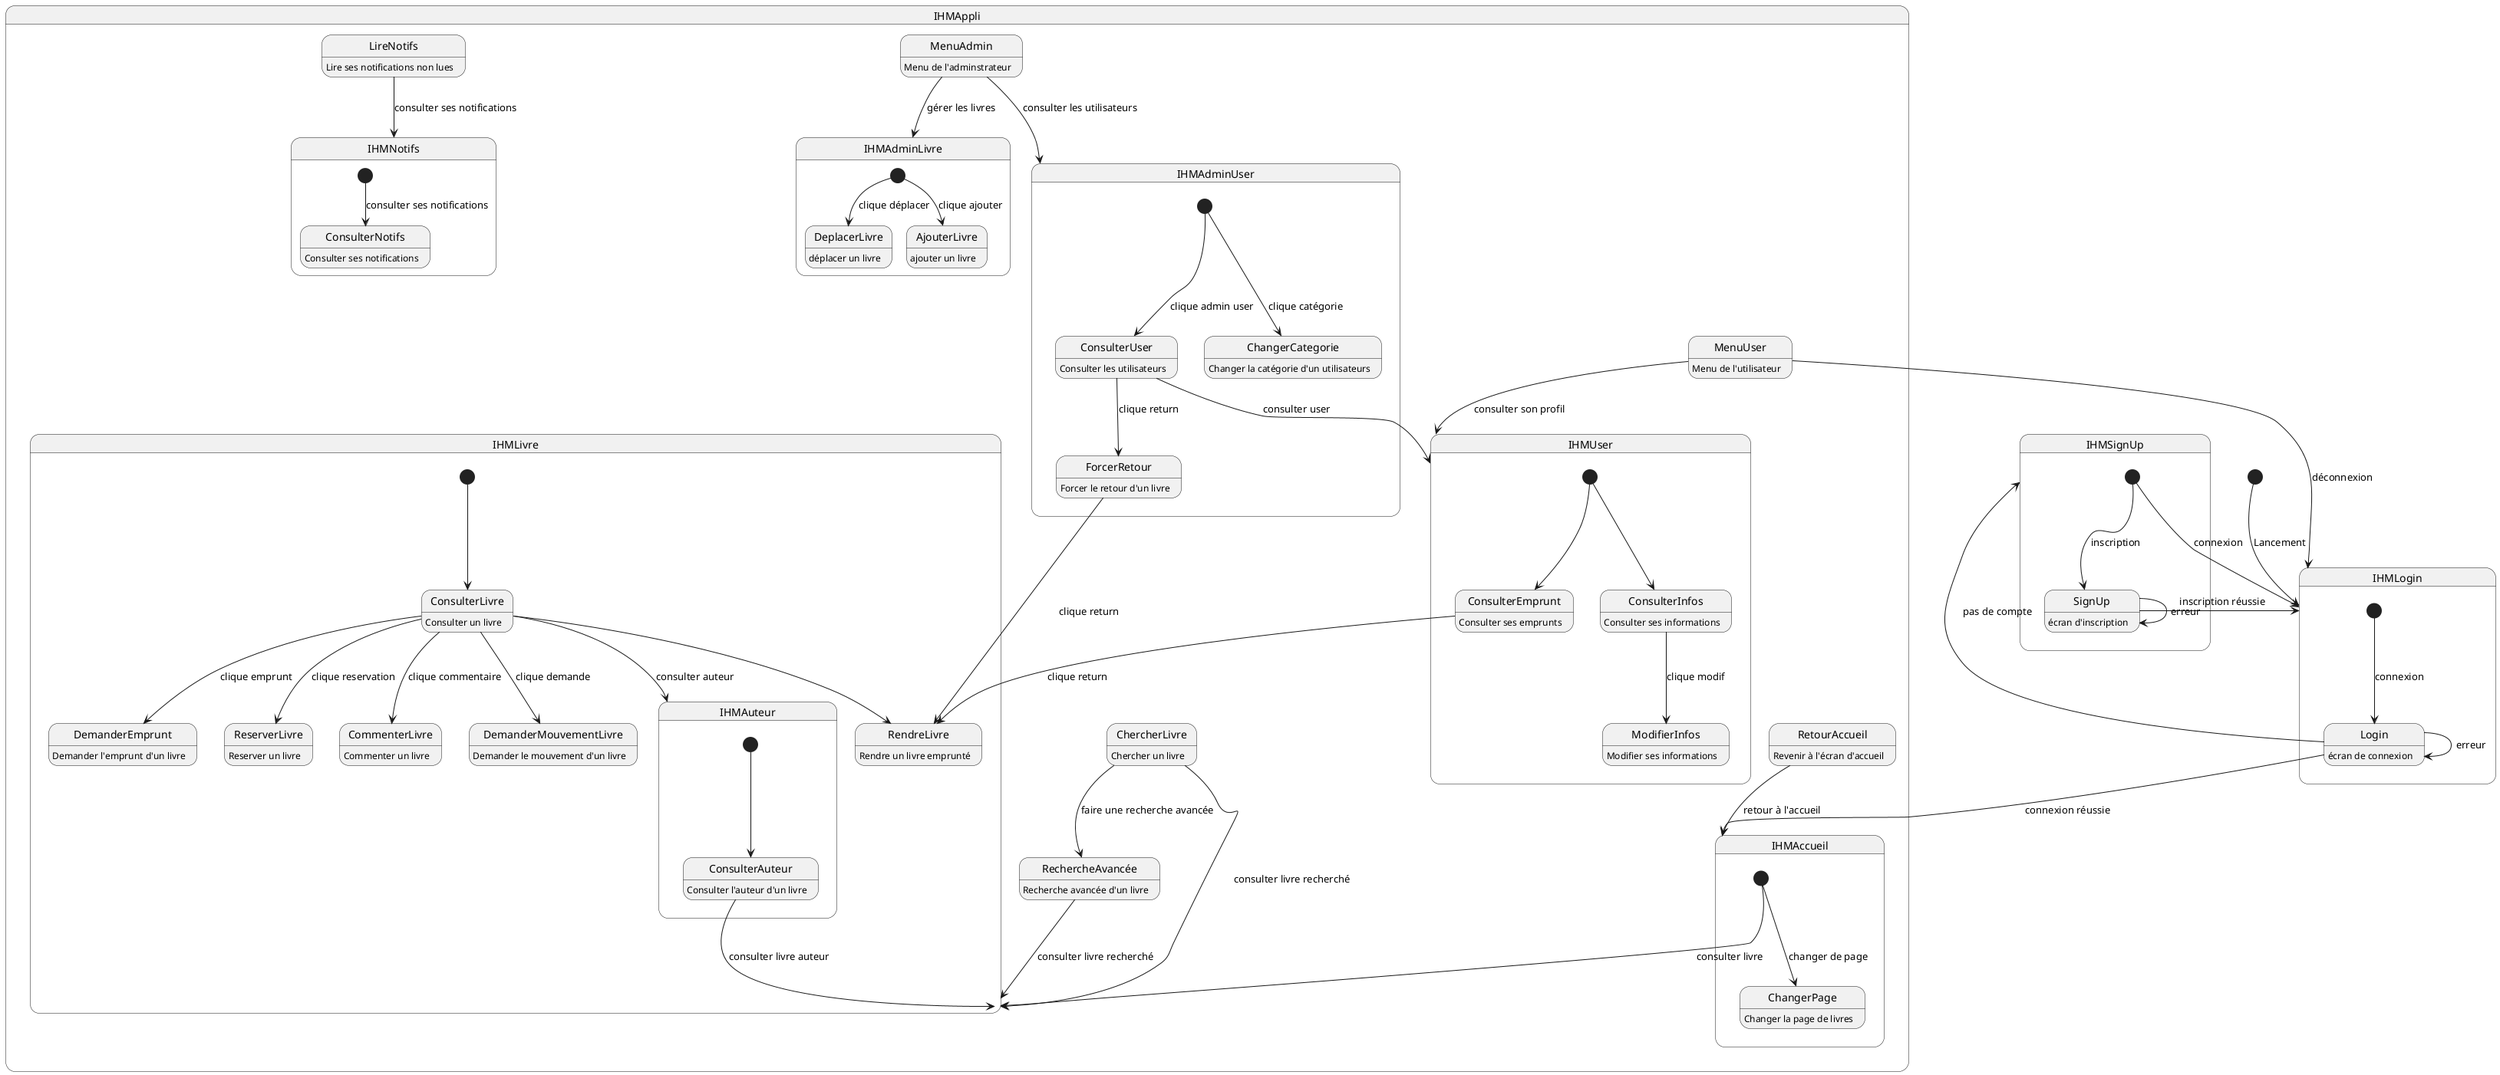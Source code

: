 @startuml

[*] --> IHMLogin: Lancement

state IHMLogin {
  state Login : écran de connexion

  [*] --> Login: connexion
  Login --> Login: erreur
}

state IHMSignUp {
  state SignUp : écran d'inscription

  [*] --> IHMLogin: connexion
  [*] --> SignUp: inscription
  Login --> IHMSignUp: pas de compte
  SignUp --> SignUp : erreur
  SignUp --> IHMLogin : inscription réussie
}

state IHMAppli {
  state RetourAccueil : Revenir à l'écran d'accueil
  state ChercherLivre : Chercher un livre
  state RechercheAvancée : Recherche avancée d'un livre

  state MenuAdmin : Menu de l'adminstrateur
  state LireNotifs: Lire ses notifications non lues
  state MenuUser : Menu de l'utilisateur

  RetourAccueil --> IHMAccueil: retour à l'accueil
  ChercherLivre --> RechercheAvancée: faire une recherche avancée
  ChercherLivre --> IHMLivre: consulter livre recherché
  RechercheAvancée --> IHMLivre: consulter livre recherché

  MenuAdmin --> IHMAdminUser: consulter les utilisateurs
  MenuAdmin --> IHMAdminLivre: gérer les livres

  LireNotifs --> IHMNotifs: consulter ses notifications

  MenuUser --> IHMUser: consulter son profil
  MenuUser --> IHMLogin: déconnexion
}

state IHMAccueil {
  state ChangerPage: Changer la page de livres

  [*] --> IHMLivre: consulter livre
  [*] --> ChangerPage: changer de page
  Login --> IHMAccueil: connexion réussie
}

state IHMLivre {
  state ConsulterLivre : Consulter un livre
  state DemanderEmprunt : Demander l'emprunt d'un livre
  state RendreLivre : Rendre un livre emprunté
  state ReserverLivre : Reserver un livre
  state CommenterLivre : Commenter un livre
  state DemanderMouvementLivre: Demander le mouvement d'un livre

  [*] --> ConsulterLivre
  ConsulterLivre --> DemanderEmprunt: clique emprunt
  ConsulterLivre --> RendreLivre
  ConsulterLivre --> ReserverLivre: clique reservation
  ConsulterLivre --> CommenterLivre: clique commentaire
  ConsulterLivre --> DemanderMouvementLivre: clique demande

  ConsulterLivre --> IHMAuteur: consulter auteur
}

state IHMAuteur {
  state ConsulterAuteur : Consulter l'auteur d'un livre

  [*] --> ConsulterAuteur
  ConsulterAuteur --> IHMLivre: consulter livre auteur
}

state IHMUser {
  state ConsulterInfos: Consulter ses informations
  state ModifierInfos: Modifier ses informations
  state ConsulterEmprunt: Consulter ses emprunts

  [*] --> ConsulterInfos
  ConsulterInfos --> ModifierInfos: clique modif

  [*] --> ConsulterEmprunt
  ConsulterEmprunt --> RendreLivre: clique return
}

state IHMAdminUser {
  state ConsulterUser: Consulter les utilisateurs
  state ChangerCategorie: Changer la catégorie d'un utilisateurs
  state ForcerRetour: Forcer le retour d'un livre

  [*] --> ChangerCategorie: clique catégorie
  [*] --> ConsulterUser: clique admin user
  ConsulterUser --> IHMUser: consulter user
  ConsulterUser --> ForcerRetour: clique return
  ForcerRetour --> RendreLivre: clique return
}

state IHMAdminLivre {
  state DeplacerLivre: déplacer un livre
  state AjouterLivre: ajouter un livre

  [*] --> DeplacerLivre: clique déplacer
  [*] --> AjouterLivre: clique ajouter
}

state IHMNotifs {
  state ConsulterNotifs : Consulter ses notifications

  [*] --> ConsulterNotifs: consulter ses notifications
}


@enduml
